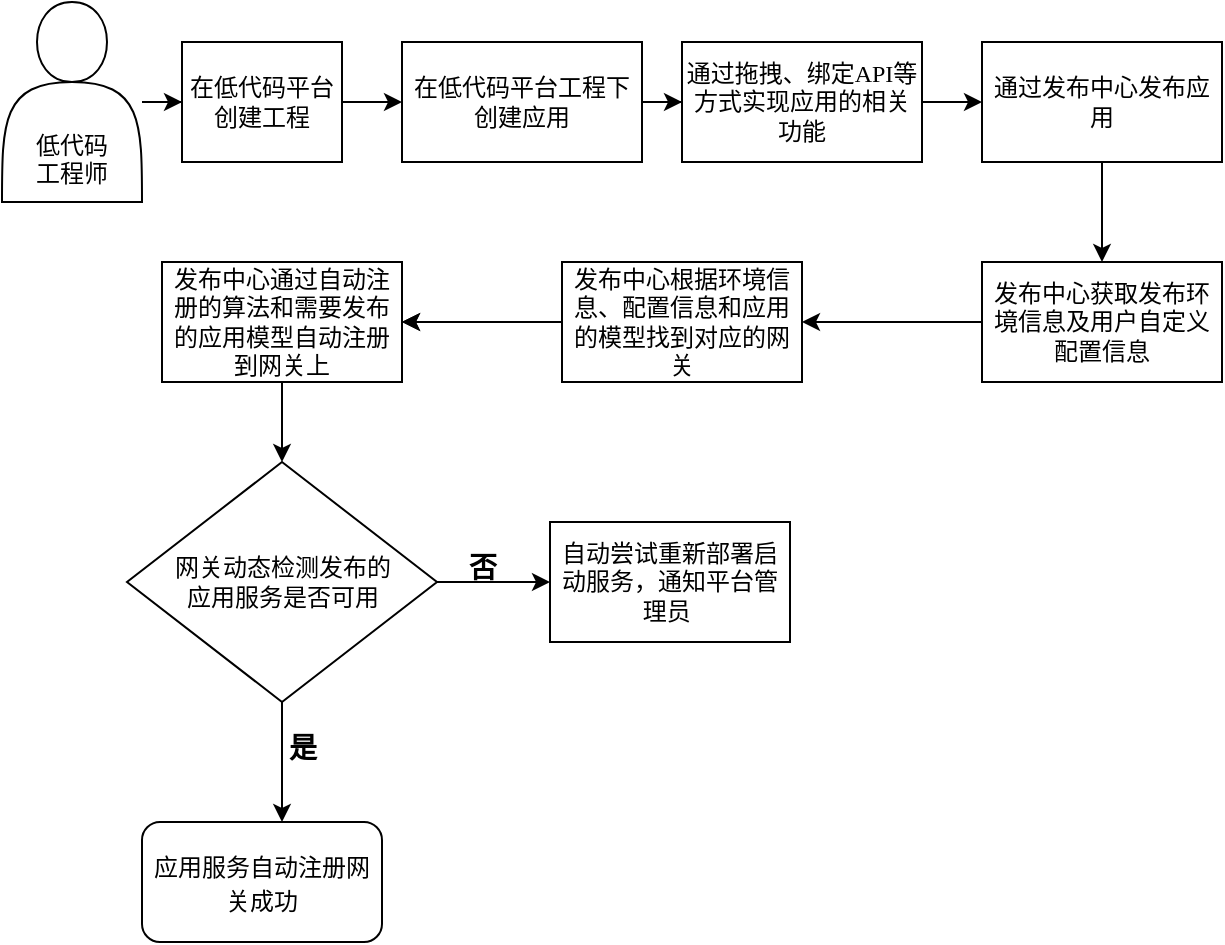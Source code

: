 <mxfile version="15.8.3" type="github">
  <diagram id="Q2_9AQLTbUxxxYIQFxCd" name="Page-1">
    <mxGraphModel dx="1093" dy="585" grid="0" gridSize="10" guides="1" tooltips="1" connect="1" arrows="1" fold="1" page="1" pageScale="1" pageWidth="827" pageHeight="1169" math="0" shadow="0">
      <root>
        <mxCell id="0" />
        <mxCell id="1" parent="0" />
        <mxCell id="LTR1EGOX5bVpTFS6ZlF_-3" value="" style="edgeStyle=orthogonalEdgeStyle;rounded=0;orthogonalLoop=1;jettySize=auto;html=1;" edge="1" parent="1" source="LTR1EGOX5bVpTFS6ZlF_-1" target="LTR1EGOX5bVpTFS6ZlF_-2">
          <mxGeometry relative="1" as="geometry" />
        </mxCell>
        <mxCell id="LTR1EGOX5bVpTFS6ZlF_-1" value="&lt;br&gt;&lt;br&gt;&lt;br&gt;&lt;br&gt;低代码&lt;br&gt;工程师" style="shape=actor;whiteSpace=wrap;html=1;" vertex="1" parent="1">
          <mxGeometry x="80" y="10" width="70" height="100" as="geometry" />
        </mxCell>
        <mxCell id="LTR1EGOX5bVpTFS6ZlF_-5" value="" style="edgeStyle=orthogonalEdgeStyle;rounded=0;orthogonalLoop=1;jettySize=auto;html=1;" edge="1" parent="1" source="LTR1EGOX5bVpTFS6ZlF_-2" target="LTR1EGOX5bVpTFS6ZlF_-4">
          <mxGeometry relative="1" as="geometry" />
        </mxCell>
        <mxCell id="LTR1EGOX5bVpTFS6ZlF_-2" value="在低代码平台创建工程" style="whiteSpace=wrap;html=1;" vertex="1" parent="1">
          <mxGeometry x="170" y="30" width="80" height="60" as="geometry" />
        </mxCell>
        <mxCell id="LTR1EGOX5bVpTFS6ZlF_-7" value="" style="edgeStyle=orthogonalEdgeStyle;rounded=0;orthogonalLoop=1;jettySize=auto;html=1;" edge="1" parent="1" source="LTR1EGOX5bVpTFS6ZlF_-4" target="LTR1EGOX5bVpTFS6ZlF_-6">
          <mxGeometry relative="1" as="geometry" />
        </mxCell>
        <mxCell id="LTR1EGOX5bVpTFS6ZlF_-4" value="在低代码平台工程下创建应用" style="whiteSpace=wrap;html=1;" vertex="1" parent="1">
          <mxGeometry x="280" y="30" width="120" height="60" as="geometry" />
        </mxCell>
        <mxCell id="LTR1EGOX5bVpTFS6ZlF_-9" value="" style="edgeStyle=orthogonalEdgeStyle;rounded=0;orthogonalLoop=1;jettySize=auto;html=1;" edge="1" parent="1" source="LTR1EGOX5bVpTFS6ZlF_-6" target="LTR1EGOX5bVpTFS6ZlF_-8">
          <mxGeometry relative="1" as="geometry" />
        </mxCell>
        <mxCell id="LTR1EGOX5bVpTFS6ZlF_-6" value="&lt;font style=&quot;font-size: 12px&quot;&gt;通过拖拽、绑定&lt;span lang=&quot;EN-US&quot; style=&quot;font-family: &amp;#34;times new roman&amp;#34; , serif&quot;&gt;API&lt;/span&gt;等方式实现应用的相关功能&lt;/font&gt;" style="whiteSpace=wrap;html=1;" vertex="1" parent="1">
          <mxGeometry x="420" y="30" width="120" height="60" as="geometry" />
        </mxCell>
        <mxCell id="LTR1EGOX5bVpTFS6ZlF_-11" value="" style="edgeStyle=orthogonalEdgeStyle;rounded=0;orthogonalLoop=1;jettySize=auto;html=1;entryX=0.5;entryY=0;entryDx=0;entryDy=0;" edge="1" parent="1" source="LTR1EGOX5bVpTFS6ZlF_-8" target="LTR1EGOX5bVpTFS6ZlF_-14">
          <mxGeometry relative="1" as="geometry" />
        </mxCell>
        <mxCell id="LTR1EGOX5bVpTFS6ZlF_-8" value="通过发布中心发布应用" style="whiteSpace=wrap;html=1;" vertex="1" parent="1">
          <mxGeometry x="570" y="30" width="120" height="60" as="geometry" />
        </mxCell>
        <mxCell id="LTR1EGOX5bVpTFS6ZlF_-13" value="" style="edgeStyle=orthogonalEdgeStyle;rounded=0;orthogonalLoop=1;jettySize=auto;html=1;" edge="1" parent="1" source="LTR1EGOX5bVpTFS6ZlF_-10" target="LTR1EGOX5bVpTFS6ZlF_-12">
          <mxGeometry relative="1" as="geometry" />
        </mxCell>
        <mxCell id="LTR1EGOX5bVpTFS6ZlF_-15" style="edgeStyle=orthogonalEdgeStyle;rounded=0;orthogonalLoop=1;jettySize=auto;html=1;" edge="1" parent="1" source="LTR1EGOX5bVpTFS6ZlF_-10" target="LTR1EGOX5bVpTFS6ZlF_-12">
          <mxGeometry relative="1" as="geometry" />
        </mxCell>
        <mxCell id="LTR1EGOX5bVpTFS6ZlF_-10" value="发布中心根据环境信息、配置信息和应用的模型找到对应的网关" style="whiteSpace=wrap;html=1;" vertex="1" parent="1">
          <mxGeometry x="360" y="140" width="120" height="60" as="geometry" />
        </mxCell>
        <mxCell id="LTR1EGOX5bVpTFS6ZlF_-20" value="" style="edgeStyle=orthogonalEdgeStyle;rounded=0;orthogonalLoop=1;jettySize=auto;html=1;fontSize=12;" edge="1" parent="1" source="LTR1EGOX5bVpTFS6ZlF_-12" target="LTR1EGOX5bVpTFS6ZlF_-19">
          <mxGeometry relative="1" as="geometry" />
        </mxCell>
        <mxCell id="LTR1EGOX5bVpTFS6ZlF_-12" value="发布中心通过自动注册的算法和需要发布的应用模型自动注册到网关上" style="whiteSpace=wrap;html=1;" vertex="1" parent="1">
          <mxGeometry x="160" y="140" width="120" height="60" as="geometry" />
        </mxCell>
        <mxCell id="LTR1EGOX5bVpTFS6ZlF_-16" style="edgeStyle=orthogonalEdgeStyle;rounded=0;orthogonalLoop=1;jettySize=auto;html=1;entryX=1;entryY=0.5;entryDx=0;entryDy=0;" edge="1" parent="1" source="LTR1EGOX5bVpTFS6ZlF_-14" target="LTR1EGOX5bVpTFS6ZlF_-10">
          <mxGeometry relative="1" as="geometry" />
        </mxCell>
        <mxCell id="LTR1EGOX5bVpTFS6ZlF_-14" value="&lt;font style=&quot;font-size: 12px&quot;&gt;发布中心获取发布环境信息及用户自定义配置信息&lt;/font&gt;" style="whiteSpace=wrap;html=1;" vertex="1" parent="1">
          <mxGeometry x="570" y="140" width="120" height="60" as="geometry" />
        </mxCell>
        <mxCell id="LTR1EGOX5bVpTFS6ZlF_-22" value="" style="edgeStyle=orthogonalEdgeStyle;rounded=0;orthogonalLoop=1;jettySize=auto;html=1;fontSize=12;" edge="1" parent="1" source="LTR1EGOX5bVpTFS6ZlF_-19" target="LTR1EGOX5bVpTFS6ZlF_-21">
          <mxGeometry relative="1" as="geometry">
            <Array as="points">
              <mxPoint x="340" y="300" />
              <mxPoint x="340" y="300" />
            </Array>
          </mxGeometry>
        </mxCell>
        <mxCell id="LTR1EGOX5bVpTFS6ZlF_-30" value="" style="edgeStyle=orthogonalEdgeStyle;rounded=0;orthogonalLoop=1;jettySize=auto;html=1;fontSize=14;" edge="1" parent="1" source="LTR1EGOX5bVpTFS6ZlF_-19">
          <mxGeometry relative="1" as="geometry">
            <mxPoint x="220" y="420.0" as="targetPoint" />
          </mxGeometry>
        </mxCell>
        <mxCell id="LTR1EGOX5bVpTFS6ZlF_-19" value="网关动态检测发布的&lt;br&gt;应用服务是否可用" style="rhombus;whiteSpace=wrap;html=1;align=center;" vertex="1" parent="1">
          <mxGeometry x="142.5" y="240" width="155" height="120" as="geometry" />
        </mxCell>
        <mxCell id="LTR1EGOX5bVpTFS6ZlF_-21" value="自动尝试重新部署启动服务，通知平台管理员&amp;nbsp;" style="whiteSpace=wrap;html=1;" vertex="1" parent="1">
          <mxGeometry x="354" y="270" width="120" height="60" as="geometry" />
        </mxCell>
        <mxCell id="LTR1EGOX5bVpTFS6ZlF_-23" value="&lt;font style=&quot;font-size: 14px&quot;&gt;否&lt;/font&gt;" style="text;strokeColor=none;fillColor=none;html=1;fontSize=24;fontStyle=1;verticalAlign=middle;align=center;" vertex="1" parent="1">
          <mxGeometry x="270" y="270" width="100" height="40" as="geometry" />
        </mxCell>
        <mxCell id="LTR1EGOX5bVpTFS6ZlF_-31" value="&lt;span style=&quot;font-size: 14px&quot;&gt;是&lt;/span&gt;" style="text;strokeColor=none;fillColor=none;html=1;fontSize=24;fontStyle=1;verticalAlign=middle;align=center;" vertex="1" parent="1">
          <mxGeometry x="180" y="360" width="100" height="40" as="geometry" />
        </mxCell>
        <mxCell id="LTR1EGOX5bVpTFS6ZlF_-32" value="&lt;font style=&quot;font-size: 12px&quot;&gt;应用服务自动注册网关成功&lt;/font&gt;" style="rounded=1;whiteSpace=wrap;html=1;fontSize=14;align=center;" vertex="1" parent="1">
          <mxGeometry x="150" y="420" width="120" height="60" as="geometry" />
        </mxCell>
      </root>
    </mxGraphModel>
  </diagram>
</mxfile>
